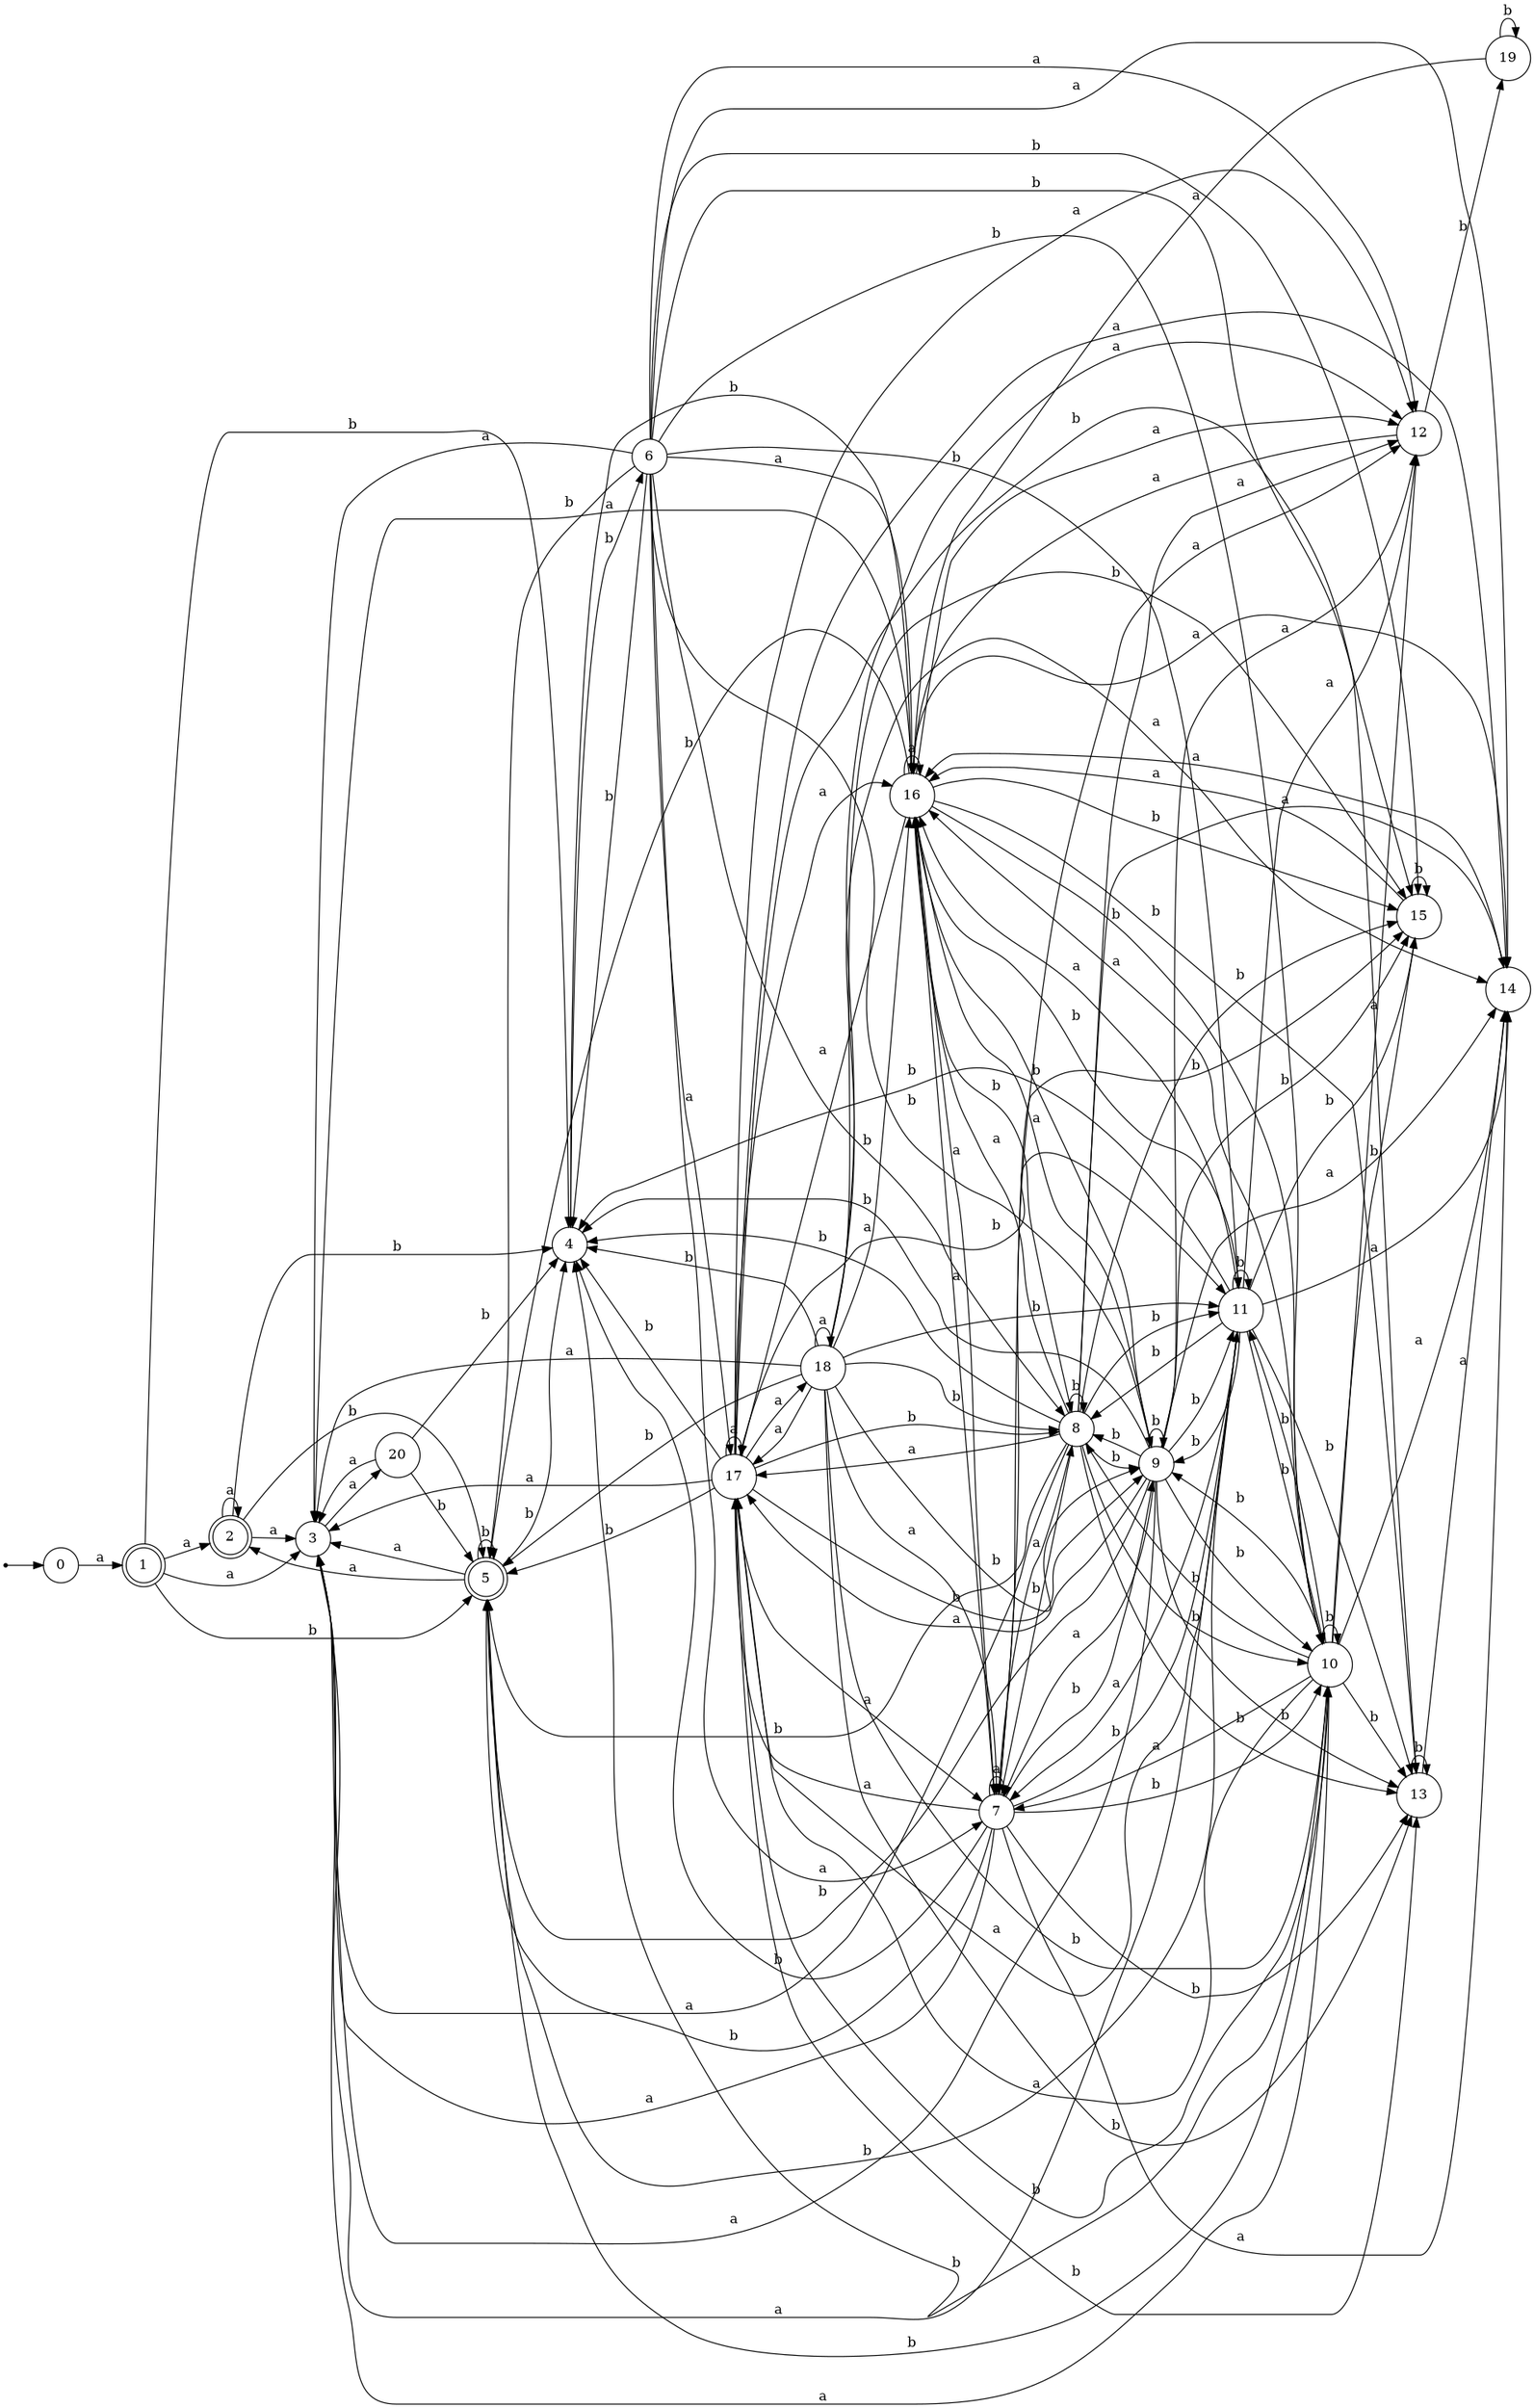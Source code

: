 digraph finite_state_machine {
rankdir=LR;
size="20,20";
node [shape = point]; "dummy0"
node [shape = circle]; "0";
"dummy0" -> "0";
node [shape = doublecircle]; "1";node [shape = doublecircle]; "2";node [shape = circle]; "3";
node [shape = circle]; "4";
node [shape = doublecircle]; "5";node [shape = circle]; "6";
node [shape = circle]; "7";
node [shape = circle]; "8";
node [shape = circle]; "9";
node [shape = circle]; "10";
node [shape = circle]; "11";
node [shape = circle]; "12";
node [shape = circle]; "13";
node [shape = circle]; "14";
node [shape = circle]; "15";
node [shape = circle]; "16";
node [shape = circle]; "17";
node [shape = circle]; "18";
node [shape = circle]; "19";
node [shape = circle]; "20";
"0" -> "1" [label = "a"];
 "1" -> "2" [label = "a"];
 "1" -> "3" [label = "a"];
 "1" -> "4" [label = "b"];
 "1" -> "5" [label = "b"];
 "5" -> "4" [label = "b"];
 "5" -> "5" [label = "b"];
 "5" -> "2" [label = "a"];
 "5" -> "3" [label = "a"];
 "4" -> "6" [label = "b"];
 "6" -> "4" [label = "b"];
 "6" -> "5" [label = "b"];
 "6" -> "8" [label = "b"];
 "6" -> "9" [label = "b"];
 "6" -> "10" [label = "b"];
 "6" -> "11" [label = "b"];
 "6" -> "13" [label = "b"];
 "6" -> "15" [label = "b"];
 "6" -> "16" [label = "a"];
 "6" -> "17" [label = "a"];
 "6" -> "3" [label = "a"];
 "6" -> "7" [label = "a"];
 "6" -> "12" [label = "a"];
 "6" -> "14" [label = "a"];
 "17" -> "16" [label = "a"];
 "17" -> "17" [label = "a"];
 "17" -> "18" [label = "a"];
 "17" -> "3" [label = "a"];
 "17" -> "7" [label = "a"];
 "17" -> "12" [label = "a"];
 "17" -> "14" [label = "a"];
 "17" -> "4" [label = "b"];
 "17" -> "5" [label = "b"];
 "17" -> "8" [label = "b"];
 "17" -> "9" [label = "b"];
 "17" -> "10" [label = "b"];
 "17" -> "11" [label = "b"];
 "17" -> "13" [label = "b"];
 "17" -> "15" [label = "b"];
 "18" -> "16" [label = "a"];
 "18" -> "17" [label = "a"];
 "18" -> "18" [label = "a"];
 "18" -> "3" [label = "a"];
 "18" -> "7" [label = "a"];
 "18" -> "12" [label = "a"];
 "18" -> "14" [label = "a"];
 "18" -> "4" [label = "b"];
 "18" -> "5" [label = "b"];
 "18" -> "8" [label = "b"];
 "18" -> "9" [label = "b"];
 "18" -> "10" [label = "b"];
 "18" -> "11" [label = "b"];
 "18" -> "13" [label = "b"];
 "18" -> "15" [label = "b"];
 "16" -> "16" [label = "a"];
 "16" -> "17" [label = "a"];
 "16" -> "3" [label = "a"];
 "16" -> "7" [label = "a"];
 "16" -> "12" [label = "a"];
 "16" -> "14" [label = "a"];
 "16" -> "4" [label = "b"];
 "16" -> "5" [label = "b"];
 "16" -> "8" [label = "b"];
 "16" -> "9" [label = "b"];
 "16" -> "10" [label = "b"];
 "16" -> "11" [label = "b"];
 "16" -> "13" [label = "b"];
 "16" -> "15" [label = "b"];
 "15" -> "15" [label = "b"];
 "15" -> "16" [label = "a"];
 "14" -> "16" [label = "a"];
 "13" -> "13" [label = "b"];
 "13" -> "14" [label = "a"];
 "12" -> "19" [label = "b"];
 "12" -> "16" [label = "a"];
 "19" -> "19" [label = "b"];
 "19" -> "16" [label = "a"];
 "11" -> "4" [label = "b"];
 "11" -> "5" [label = "b"];
 "11" -> "8" [label = "b"];
 "11" -> "9" [label = "b"];
 "11" -> "10" [label = "b"];
 "11" -> "11" [label = "b"];
 "11" -> "13" [label = "b"];
 "11" -> "15" [label = "b"];
 "11" -> "16" [label = "a"];
 "11" -> "17" [label = "a"];
 "11" -> "3" [label = "a"];
 "11" -> "7" [label = "a"];
 "11" -> "12" [label = "a"];
 "11" -> "14" [label = "a"];
 "10" -> "4" [label = "b"];
 "10" -> "5" [label = "b"];
 "10" -> "8" [label = "b"];
 "10" -> "9" [label = "b"];
 "10" -> "10" [label = "b"];
 "10" -> "11" [label = "b"];
 "10" -> "13" [label = "b"];
 "10" -> "15" [label = "b"];
 "10" -> "16" [label = "a"];
 "10" -> "17" [label = "a"];
 "10" -> "3" [label = "a"];
 "10" -> "7" [label = "a"];
 "10" -> "12" [label = "a"];
 "10" -> "14" [label = "a"];
 "9" -> "4" [label = "b"];
 "9" -> "5" [label = "b"];
 "9" -> "8" [label = "b"];
 "9" -> "9" [label = "b"];
 "9" -> "10" [label = "b"];
 "9" -> "11" [label = "b"];
 "9" -> "13" [label = "b"];
 "9" -> "15" [label = "b"];
 "9" -> "16" [label = "a"];
 "9" -> "17" [label = "a"];
 "9" -> "3" [label = "a"];
 "9" -> "7" [label = "a"];
 "9" -> "12" [label = "a"];
 "9" -> "14" [label = "a"];
 "8" -> "4" [label = "b"];
 "8" -> "5" [label = "b"];
 "8" -> "8" [label = "b"];
 "8" -> "9" [label = "b"];
 "8" -> "10" [label = "b"];
 "8" -> "11" [label = "b"];
 "8" -> "13" [label = "b"];
 "8" -> "15" [label = "b"];
 "8" -> "16" [label = "a"];
 "8" -> "17" [label = "a"];
 "8" -> "3" [label = "a"];
 "8" -> "7" [label = "a"];
 "8" -> "12" [label = "a"];
 "8" -> "14" [label = "a"];
 "7" -> "16" [label = "a"];
 "7" -> "17" [label = "a"];
 "7" -> "3" [label = "a"];
 "7" -> "7" [label = "a"];
 "7" -> "12" [label = "a"];
 "7" -> "14" [label = "a"];
 "7" -> "4" [label = "b"];
 "7" -> "5" [label = "b"];
 "7" -> "8" [label = "b"];
 "7" -> "9" [label = "b"];
 "7" -> "10" [label = "b"];
 "7" -> "11" [label = "b"];
 "7" -> "13" [label = "b"];
 "7" -> "15" [label = "b"];
 "3" -> "20" [label = "a"];
 "20" -> "3" [label = "a"];
 "20" -> "4" [label = "b"];
 "20" -> "5" [label = "b"];
 "2" -> "2" [label = "a"];
 "2" -> "3" [label = "a"];
 "2" -> "4" [label = "b"];
 "2" -> "5" [label = "b"];
 }
